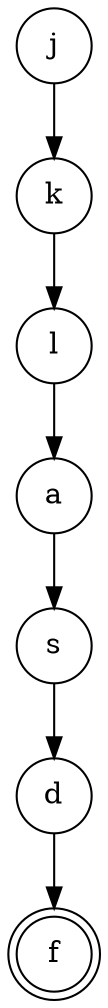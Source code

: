 digraph {   
    node [shape = doublecircle, color = black] f ;
    node [shape = circle];
    node [color= black];
    j -> k -> l -> a -> s -> d -> f;	
}